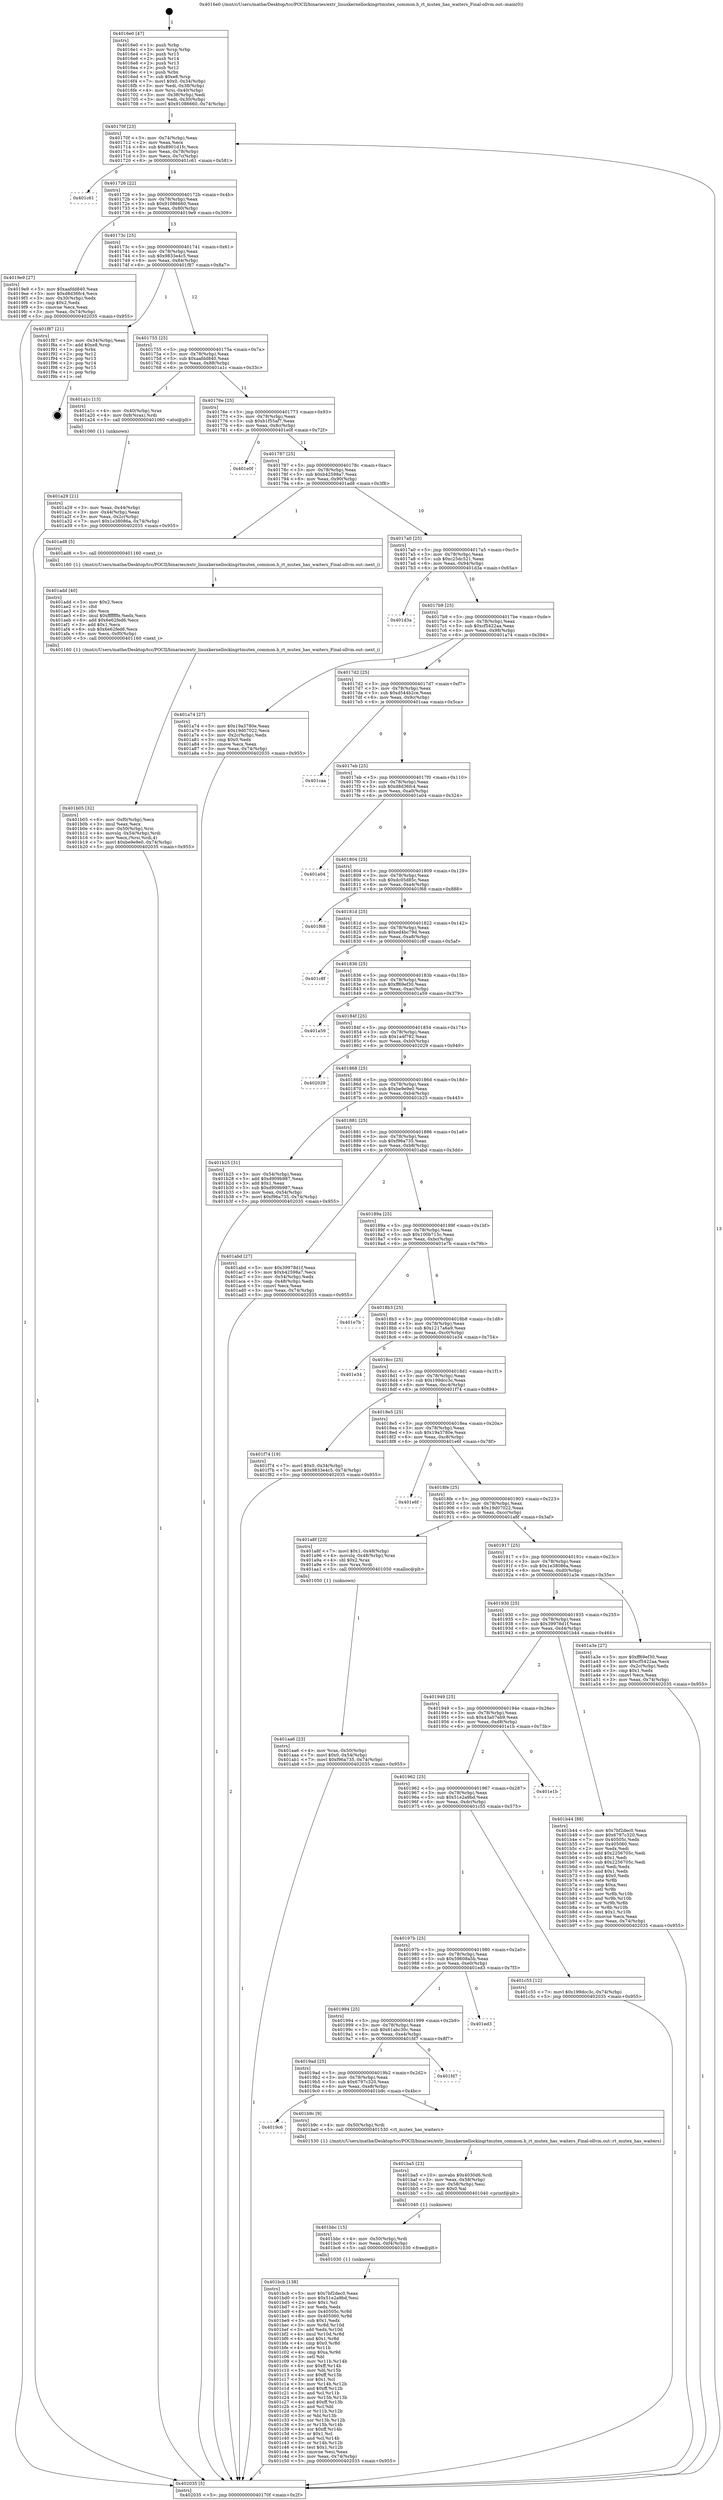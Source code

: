 digraph "0x4016e0" {
  label = "0x4016e0 (/mnt/c/Users/mathe/Desktop/tcc/POCII/binaries/extr_linuxkernellockingrtmutex_common.h_rt_mutex_has_waiters_Final-ollvm.out::main(0))"
  labelloc = "t"
  node[shape=record]

  Entry [label="",width=0.3,height=0.3,shape=circle,fillcolor=black,style=filled]
  "0x40170f" [label="{
     0x40170f [23]\l
     | [instrs]\l
     &nbsp;&nbsp;0x40170f \<+3\>: mov -0x74(%rbp),%eax\l
     &nbsp;&nbsp;0x401712 \<+2\>: mov %eax,%ecx\l
     &nbsp;&nbsp;0x401714 \<+6\>: sub $0x8901d1fc,%ecx\l
     &nbsp;&nbsp;0x40171a \<+3\>: mov %eax,-0x78(%rbp)\l
     &nbsp;&nbsp;0x40171d \<+3\>: mov %ecx,-0x7c(%rbp)\l
     &nbsp;&nbsp;0x401720 \<+6\>: je 0000000000401c61 \<main+0x581\>\l
  }"]
  "0x401c61" [label="{
     0x401c61\l
  }", style=dashed]
  "0x401726" [label="{
     0x401726 [22]\l
     | [instrs]\l
     &nbsp;&nbsp;0x401726 \<+5\>: jmp 000000000040172b \<main+0x4b\>\l
     &nbsp;&nbsp;0x40172b \<+3\>: mov -0x78(%rbp),%eax\l
     &nbsp;&nbsp;0x40172e \<+5\>: sub $0x91086660,%eax\l
     &nbsp;&nbsp;0x401733 \<+3\>: mov %eax,-0x80(%rbp)\l
     &nbsp;&nbsp;0x401736 \<+6\>: je 00000000004019e9 \<main+0x309\>\l
  }"]
  Exit [label="",width=0.3,height=0.3,shape=circle,fillcolor=black,style=filled,peripheries=2]
  "0x4019e9" [label="{
     0x4019e9 [27]\l
     | [instrs]\l
     &nbsp;&nbsp;0x4019e9 \<+5\>: mov $0xaafdd840,%eax\l
     &nbsp;&nbsp;0x4019ee \<+5\>: mov $0xd8d36fc4,%ecx\l
     &nbsp;&nbsp;0x4019f3 \<+3\>: mov -0x30(%rbp),%edx\l
     &nbsp;&nbsp;0x4019f6 \<+3\>: cmp $0x2,%edx\l
     &nbsp;&nbsp;0x4019f9 \<+3\>: cmovne %ecx,%eax\l
     &nbsp;&nbsp;0x4019fc \<+3\>: mov %eax,-0x74(%rbp)\l
     &nbsp;&nbsp;0x4019ff \<+5\>: jmp 0000000000402035 \<main+0x955\>\l
  }"]
  "0x40173c" [label="{
     0x40173c [25]\l
     | [instrs]\l
     &nbsp;&nbsp;0x40173c \<+5\>: jmp 0000000000401741 \<main+0x61\>\l
     &nbsp;&nbsp;0x401741 \<+3\>: mov -0x78(%rbp),%eax\l
     &nbsp;&nbsp;0x401744 \<+5\>: sub $0x9833e4c5,%eax\l
     &nbsp;&nbsp;0x401749 \<+6\>: mov %eax,-0x84(%rbp)\l
     &nbsp;&nbsp;0x40174f \<+6\>: je 0000000000401f87 \<main+0x8a7\>\l
  }"]
  "0x402035" [label="{
     0x402035 [5]\l
     | [instrs]\l
     &nbsp;&nbsp;0x402035 \<+5\>: jmp 000000000040170f \<main+0x2f\>\l
  }"]
  "0x4016e0" [label="{
     0x4016e0 [47]\l
     | [instrs]\l
     &nbsp;&nbsp;0x4016e0 \<+1\>: push %rbp\l
     &nbsp;&nbsp;0x4016e1 \<+3\>: mov %rsp,%rbp\l
     &nbsp;&nbsp;0x4016e4 \<+2\>: push %r15\l
     &nbsp;&nbsp;0x4016e6 \<+2\>: push %r14\l
     &nbsp;&nbsp;0x4016e8 \<+2\>: push %r13\l
     &nbsp;&nbsp;0x4016ea \<+2\>: push %r12\l
     &nbsp;&nbsp;0x4016ec \<+1\>: push %rbx\l
     &nbsp;&nbsp;0x4016ed \<+7\>: sub $0xe8,%rsp\l
     &nbsp;&nbsp;0x4016f4 \<+7\>: movl $0x0,-0x34(%rbp)\l
     &nbsp;&nbsp;0x4016fb \<+3\>: mov %edi,-0x38(%rbp)\l
     &nbsp;&nbsp;0x4016fe \<+4\>: mov %rsi,-0x40(%rbp)\l
     &nbsp;&nbsp;0x401702 \<+3\>: mov -0x38(%rbp),%edi\l
     &nbsp;&nbsp;0x401705 \<+3\>: mov %edi,-0x30(%rbp)\l
     &nbsp;&nbsp;0x401708 \<+7\>: movl $0x91086660,-0x74(%rbp)\l
  }"]
  "0x401bcb" [label="{
     0x401bcb [138]\l
     | [instrs]\l
     &nbsp;&nbsp;0x401bcb \<+5\>: mov $0x7bf2dec0,%eax\l
     &nbsp;&nbsp;0x401bd0 \<+5\>: mov $0x51e2a9bd,%esi\l
     &nbsp;&nbsp;0x401bd5 \<+2\>: mov $0x1,%cl\l
     &nbsp;&nbsp;0x401bd7 \<+2\>: xor %edx,%edx\l
     &nbsp;&nbsp;0x401bd9 \<+8\>: mov 0x40505c,%r8d\l
     &nbsp;&nbsp;0x401be1 \<+8\>: mov 0x405060,%r9d\l
     &nbsp;&nbsp;0x401be9 \<+3\>: sub $0x1,%edx\l
     &nbsp;&nbsp;0x401bec \<+3\>: mov %r8d,%r10d\l
     &nbsp;&nbsp;0x401bef \<+3\>: add %edx,%r10d\l
     &nbsp;&nbsp;0x401bf2 \<+4\>: imul %r10d,%r8d\l
     &nbsp;&nbsp;0x401bf6 \<+4\>: and $0x1,%r8d\l
     &nbsp;&nbsp;0x401bfa \<+4\>: cmp $0x0,%r8d\l
     &nbsp;&nbsp;0x401bfe \<+4\>: sete %r11b\l
     &nbsp;&nbsp;0x401c02 \<+4\>: cmp $0xa,%r9d\l
     &nbsp;&nbsp;0x401c06 \<+3\>: setl %bl\l
     &nbsp;&nbsp;0x401c09 \<+3\>: mov %r11b,%r14b\l
     &nbsp;&nbsp;0x401c0c \<+4\>: xor $0xff,%r14b\l
     &nbsp;&nbsp;0x401c10 \<+3\>: mov %bl,%r15b\l
     &nbsp;&nbsp;0x401c13 \<+4\>: xor $0xff,%r15b\l
     &nbsp;&nbsp;0x401c17 \<+3\>: xor $0x1,%cl\l
     &nbsp;&nbsp;0x401c1a \<+3\>: mov %r14b,%r12b\l
     &nbsp;&nbsp;0x401c1d \<+4\>: and $0xff,%r12b\l
     &nbsp;&nbsp;0x401c21 \<+3\>: and %cl,%r11b\l
     &nbsp;&nbsp;0x401c24 \<+3\>: mov %r15b,%r13b\l
     &nbsp;&nbsp;0x401c27 \<+4\>: and $0xff,%r13b\l
     &nbsp;&nbsp;0x401c2b \<+2\>: and %cl,%bl\l
     &nbsp;&nbsp;0x401c2d \<+3\>: or %r11b,%r12b\l
     &nbsp;&nbsp;0x401c30 \<+3\>: or %bl,%r13b\l
     &nbsp;&nbsp;0x401c33 \<+3\>: xor %r13b,%r12b\l
     &nbsp;&nbsp;0x401c36 \<+3\>: or %r15b,%r14b\l
     &nbsp;&nbsp;0x401c39 \<+4\>: xor $0xff,%r14b\l
     &nbsp;&nbsp;0x401c3d \<+3\>: or $0x1,%cl\l
     &nbsp;&nbsp;0x401c40 \<+3\>: and %cl,%r14b\l
     &nbsp;&nbsp;0x401c43 \<+3\>: or %r14b,%r12b\l
     &nbsp;&nbsp;0x401c46 \<+4\>: test $0x1,%r12b\l
     &nbsp;&nbsp;0x401c4a \<+3\>: cmovne %esi,%eax\l
     &nbsp;&nbsp;0x401c4d \<+3\>: mov %eax,-0x74(%rbp)\l
     &nbsp;&nbsp;0x401c50 \<+5\>: jmp 0000000000402035 \<main+0x955\>\l
  }"]
  "0x401f87" [label="{
     0x401f87 [21]\l
     | [instrs]\l
     &nbsp;&nbsp;0x401f87 \<+3\>: mov -0x34(%rbp),%eax\l
     &nbsp;&nbsp;0x401f8a \<+7\>: add $0xe8,%rsp\l
     &nbsp;&nbsp;0x401f91 \<+1\>: pop %rbx\l
     &nbsp;&nbsp;0x401f92 \<+2\>: pop %r12\l
     &nbsp;&nbsp;0x401f94 \<+2\>: pop %r13\l
     &nbsp;&nbsp;0x401f96 \<+2\>: pop %r14\l
     &nbsp;&nbsp;0x401f98 \<+2\>: pop %r15\l
     &nbsp;&nbsp;0x401f9a \<+1\>: pop %rbp\l
     &nbsp;&nbsp;0x401f9b \<+1\>: ret\l
  }"]
  "0x401755" [label="{
     0x401755 [25]\l
     | [instrs]\l
     &nbsp;&nbsp;0x401755 \<+5\>: jmp 000000000040175a \<main+0x7a\>\l
     &nbsp;&nbsp;0x40175a \<+3\>: mov -0x78(%rbp),%eax\l
     &nbsp;&nbsp;0x40175d \<+5\>: sub $0xaafdd840,%eax\l
     &nbsp;&nbsp;0x401762 \<+6\>: mov %eax,-0x88(%rbp)\l
     &nbsp;&nbsp;0x401768 \<+6\>: je 0000000000401a1c \<main+0x33c\>\l
  }"]
  "0x401bbc" [label="{
     0x401bbc [15]\l
     | [instrs]\l
     &nbsp;&nbsp;0x401bbc \<+4\>: mov -0x50(%rbp),%rdi\l
     &nbsp;&nbsp;0x401bc0 \<+6\>: mov %eax,-0xf4(%rbp)\l
     &nbsp;&nbsp;0x401bc6 \<+5\>: call 0000000000401030 \<free@plt\>\l
     | [calls]\l
     &nbsp;&nbsp;0x401030 \{1\} (unknown)\l
  }"]
  "0x401a1c" [label="{
     0x401a1c [13]\l
     | [instrs]\l
     &nbsp;&nbsp;0x401a1c \<+4\>: mov -0x40(%rbp),%rax\l
     &nbsp;&nbsp;0x401a20 \<+4\>: mov 0x8(%rax),%rdi\l
     &nbsp;&nbsp;0x401a24 \<+5\>: call 0000000000401060 \<atoi@plt\>\l
     | [calls]\l
     &nbsp;&nbsp;0x401060 \{1\} (unknown)\l
  }"]
  "0x40176e" [label="{
     0x40176e [25]\l
     | [instrs]\l
     &nbsp;&nbsp;0x40176e \<+5\>: jmp 0000000000401773 \<main+0x93\>\l
     &nbsp;&nbsp;0x401773 \<+3\>: mov -0x78(%rbp),%eax\l
     &nbsp;&nbsp;0x401776 \<+5\>: sub $0xb1f55af7,%eax\l
     &nbsp;&nbsp;0x40177b \<+6\>: mov %eax,-0x8c(%rbp)\l
     &nbsp;&nbsp;0x401781 \<+6\>: je 0000000000401e0f \<main+0x72f\>\l
  }"]
  "0x401a29" [label="{
     0x401a29 [21]\l
     | [instrs]\l
     &nbsp;&nbsp;0x401a29 \<+3\>: mov %eax,-0x44(%rbp)\l
     &nbsp;&nbsp;0x401a2c \<+3\>: mov -0x44(%rbp),%eax\l
     &nbsp;&nbsp;0x401a2f \<+3\>: mov %eax,-0x2c(%rbp)\l
     &nbsp;&nbsp;0x401a32 \<+7\>: movl $0x1e38086a,-0x74(%rbp)\l
     &nbsp;&nbsp;0x401a39 \<+5\>: jmp 0000000000402035 \<main+0x955\>\l
  }"]
  "0x401ba5" [label="{
     0x401ba5 [23]\l
     | [instrs]\l
     &nbsp;&nbsp;0x401ba5 \<+10\>: movabs $0x4030d6,%rdi\l
     &nbsp;&nbsp;0x401baf \<+3\>: mov %eax,-0x58(%rbp)\l
     &nbsp;&nbsp;0x401bb2 \<+3\>: mov -0x58(%rbp),%esi\l
     &nbsp;&nbsp;0x401bb5 \<+2\>: mov $0x0,%al\l
     &nbsp;&nbsp;0x401bb7 \<+5\>: call 0000000000401040 \<printf@plt\>\l
     | [calls]\l
     &nbsp;&nbsp;0x401040 \{1\} (unknown)\l
  }"]
  "0x401e0f" [label="{
     0x401e0f\l
  }", style=dashed]
  "0x401787" [label="{
     0x401787 [25]\l
     | [instrs]\l
     &nbsp;&nbsp;0x401787 \<+5\>: jmp 000000000040178c \<main+0xac\>\l
     &nbsp;&nbsp;0x40178c \<+3\>: mov -0x78(%rbp),%eax\l
     &nbsp;&nbsp;0x40178f \<+5\>: sub $0xb42598a7,%eax\l
     &nbsp;&nbsp;0x401794 \<+6\>: mov %eax,-0x90(%rbp)\l
     &nbsp;&nbsp;0x40179a \<+6\>: je 0000000000401ad8 \<main+0x3f8\>\l
  }"]
  "0x4019c6" [label="{
     0x4019c6\l
  }", style=dashed]
  "0x401ad8" [label="{
     0x401ad8 [5]\l
     | [instrs]\l
     &nbsp;&nbsp;0x401ad8 \<+5\>: call 0000000000401160 \<next_i\>\l
     | [calls]\l
     &nbsp;&nbsp;0x401160 \{1\} (/mnt/c/Users/mathe/Desktop/tcc/POCII/binaries/extr_linuxkernellockingrtmutex_common.h_rt_mutex_has_waiters_Final-ollvm.out::next_i)\l
  }"]
  "0x4017a0" [label="{
     0x4017a0 [25]\l
     | [instrs]\l
     &nbsp;&nbsp;0x4017a0 \<+5\>: jmp 00000000004017a5 \<main+0xc5\>\l
     &nbsp;&nbsp;0x4017a5 \<+3\>: mov -0x78(%rbp),%eax\l
     &nbsp;&nbsp;0x4017a8 \<+5\>: sub $0xc25dc521,%eax\l
     &nbsp;&nbsp;0x4017ad \<+6\>: mov %eax,-0x94(%rbp)\l
     &nbsp;&nbsp;0x4017b3 \<+6\>: je 0000000000401d3a \<main+0x65a\>\l
  }"]
  "0x401b9c" [label="{
     0x401b9c [9]\l
     | [instrs]\l
     &nbsp;&nbsp;0x401b9c \<+4\>: mov -0x50(%rbp),%rdi\l
     &nbsp;&nbsp;0x401ba0 \<+5\>: call 0000000000401530 \<rt_mutex_has_waiters\>\l
     | [calls]\l
     &nbsp;&nbsp;0x401530 \{1\} (/mnt/c/Users/mathe/Desktop/tcc/POCII/binaries/extr_linuxkernellockingrtmutex_common.h_rt_mutex_has_waiters_Final-ollvm.out::rt_mutex_has_waiters)\l
  }"]
  "0x401d3a" [label="{
     0x401d3a\l
  }", style=dashed]
  "0x4017b9" [label="{
     0x4017b9 [25]\l
     | [instrs]\l
     &nbsp;&nbsp;0x4017b9 \<+5\>: jmp 00000000004017be \<main+0xde\>\l
     &nbsp;&nbsp;0x4017be \<+3\>: mov -0x78(%rbp),%eax\l
     &nbsp;&nbsp;0x4017c1 \<+5\>: sub $0xcf5422aa,%eax\l
     &nbsp;&nbsp;0x4017c6 \<+6\>: mov %eax,-0x98(%rbp)\l
     &nbsp;&nbsp;0x4017cc \<+6\>: je 0000000000401a74 \<main+0x394\>\l
  }"]
  "0x4019ad" [label="{
     0x4019ad [25]\l
     | [instrs]\l
     &nbsp;&nbsp;0x4019ad \<+5\>: jmp 00000000004019b2 \<main+0x2d2\>\l
     &nbsp;&nbsp;0x4019b2 \<+3\>: mov -0x78(%rbp),%eax\l
     &nbsp;&nbsp;0x4019b5 \<+5\>: sub $0x6797c320,%eax\l
     &nbsp;&nbsp;0x4019ba \<+6\>: mov %eax,-0xe8(%rbp)\l
     &nbsp;&nbsp;0x4019c0 \<+6\>: je 0000000000401b9c \<main+0x4bc\>\l
  }"]
  "0x401a74" [label="{
     0x401a74 [27]\l
     | [instrs]\l
     &nbsp;&nbsp;0x401a74 \<+5\>: mov $0x19a3780e,%eax\l
     &nbsp;&nbsp;0x401a79 \<+5\>: mov $0x19d07022,%ecx\l
     &nbsp;&nbsp;0x401a7e \<+3\>: mov -0x2c(%rbp),%edx\l
     &nbsp;&nbsp;0x401a81 \<+3\>: cmp $0x0,%edx\l
     &nbsp;&nbsp;0x401a84 \<+3\>: cmove %ecx,%eax\l
     &nbsp;&nbsp;0x401a87 \<+3\>: mov %eax,-0x74(%rbp)\l
     &nbsp;&nbsp;0x401a8a \<+5\>: jmp 0000000000402035 \<main+0x955\>\l
  }"]
  "0x4017d2" [label="{
     0x4017d2 [25]\l
     | [instrs]\l
     &nbsp;&nbsp;0x4017d2 \<+5\>: jmp 00000000004017d7 \<main+0xf7\>\l
     &nbsp;&nbsp;0x4017d7 \<+3\>: mov -0x78(%rbp),%eax\l
     &nbsp;&nbsp;0x4017da \<+5\>: sub $0xd544b2ce,%eax\l
     &nbsp;&nbsp;0x4017df \<+6\>: mov %eax,-0x9c(%rbp)\l
     &nbsp;&nbsp;0x4017e5 \<+6\>: je 0000000000401caa \<main+0x5ca\>\l
  }"]
  "0x401fd7" [label="{
     0x401fd7\l
  }", style=dashed]
  "0x401caa" [label="{
     0x401caa\l
  }", style=dashed]
  "0x4017eb" [label="{
     0x4017eb [25]\l
     | [instrs]\l
     &nbsp;&nbsp;0x4017eb \<+5\>: jmp 00000000004017f0 \<main+0x110\>\l
     &nbsp;&nbsp;0x4017f0 \<+3\>: mov -0x78(%rbp),%eax\l
     &nbsp;&nbsp;0x4017f3 \<+5\>: sub $0xd8d36fc4,%eax\l
     &nbsp;&nbsp;0x4017f8 \<+6\>: mov %eax,-0xa0(%rbp)\l
     &nbsp;&nbsp;0x4017fe \<+6\>: je 0000000000401a04 \<main+0x324\>\l
  }"]
  "0x401994" [label="{
     0x401994 [25]\l
     | [instrs]\l
     &nbsp;&nbsp;0x401994 \<+5\>: jmp 0000000000401999 \<main+0x2b9\>\l
     &nbsp;&nbsp;0x401999 \<+3\>: mov -0x78(%rbp),%eax\l
     &nbsp;&nbsp;0x40199c \<+5\>: sub $0x61abc30c,%eax\l
     &nbsp;&nbsp;0x4019a1 \<+6\>: mov %eax,-0xe4(%rbp)\l
     &nbsp;&nbsp;0x4019a7 \<+6\>: je 0000000000401fd7 \<main+0x8f7\>\l
  }"]
  "0x401a04" [label="{
     0x401a04\l
  }", style=dashed]
  "0x401804" [label="{
     0x401804 [25]\l
     | [instrs]\l
     &nbsp;&nbsp;0x401804 \<+5\>: jmp 0000000000401809 \<main+0x129\>\l
     &nbsp;&nbsp;0x401809 \<+3\>: mov -0x78(%rbp),%eax\l
     &nbsp;&nbsp;0x40180c \<+5\>: sub $0xdc05d85c,%eax\l
     &nbsp;&nbsp;0x401811 \<+6\>: mov %eax,-0xa4(%rbp)\l
     &nbsp;&nbsp;0x401817 \<+6\>: je 0000000000401f68 \<main+0x888\>\l
  }"]
  "0x401ed3" [label="{
     0x401ed3\l
  }", style=dashed]
  "0x401f68" [label="{
     0x401f68\l
  }", style=dashed]
  "0x40181d" [label="{
     0x40181d [25]\l
     | [instrs]\l
     &nbsp;&nbsp;0x40181d \<+5\>: jmp 0000000000401822 \<main+0x142\>\l
     &nbsp;&nbsp;0x401822 \<+3\>: mov -0x78(%rbp),%eax\l
     &nbsp;&nbsp;0x401825 \<+5\>: sub $0xed4bc79d,%eax\l
     &nbsp;&nbsp;0x40182a \<+6\>: mov %eax,-0xa8(%rbp)\l
     &nbsp;&nbsp;0x401830 \<+6\>: je 0000000000401c8f \<main+0x5af\>\l
  }"]
  "0x40197b" [label="{
     0x40197b [25]\l
     | [instrs]\l
     &nbsp;&nbsp;0x40197b \<+5\>: jmp 0000000000401980 \<main+0x2a0\>\l
     &nbsp;&nbsp;0x401980 \<+3\>: mov -0x78(%rbp),%eax\l
     &nbsp;&nbsp;0x401983 \<+5\>: sub $0x59608a5b,%eax\l
     &nbsp;&nbsp;0x401988 \<+6\>: mov %eax,-0xe0(%rbp)\l
     &nbsp;&nbsp;0x40198e \<+6\>: je 0000000000401ed3 \<main+0x7f3\>\l
  }"]
  "0x401c8f" [label="{
     0x401c8f\l
  }", style=dashed]
  "0x401836" [label="{
     0x401836 [25]\l
     | [instrs]\l
     &nbsp;&nbsp;0x401836 \<+5\>: jmp 000000000040183b \<main+0x15b\>\l
     &nbsp;&nbsp;0x40183b \<+3\>: mov -0x78(%rbp),%eax\l
     &nbsp;&nbsp;0x40183e \<+5\>: sub $0xff69ef30,%eax\l
     &nbsp;&nbsp;0x401843 \<+6\>: mov %eax,-0xac(%rbp)\l
     &nbsp;&nbsp;0x401849 \<+6\>: je 0000000000401a59 \<main+0x379\>\l
  }"]
  "0x401c55" [label="{
     0x401c55 [12]\l
     | [instrs]\l
     &nbsp;&nbsp;0x401c55 \<+7\>: movl $0x199dcc3c,-0x74(%rbp)\l
     &nbsp;&nbsp;0x401c5c \<+5\>: jmp 0000000000402035 \<main+0x955\>\l
  }"]
  "0x401a59" [label="{
     0x401a59\l
  }", style=dashed]
  "0x40184f" [label="{
     0x40184f [25]\l
     | [instrs]\l
     &nbsp;&nbsp;0x40184f \<+5\>: jmp 0000000000401854 \<main+0x174\>\l
     &nbsp;&nbsp;0x401854 \<+3\>: mov -0x78(%rbp),%eax\l
     &nbsp;&nbsp;0x401857 \<+5\>: sub $0x1a4f782,%eax\l
     &nbsp;&nbsp;0x40185c \<+6\>: mov %eax,-0xb0(%rbp)\l
     &nbsp;&nbsp;0x401862 \<+6\>: je 0000000000402029 \<main+0x949\>\l
  }"]
  "0x401962" [label="{
     0x401962 [25]\l
     | [instrs]\l
     &nbsp;&nbsp;0x401962 \<+5\>: jmp 0000000000401967 \<main+0x287\>\l
     &nbsp;&nbsp;0x401967 \<+3\>: mov -0x78(%rbp),%eax\l
     &nbsp;&nbsp;0x40196a \<+5\>: sub $0x51e2a9bd,%eax\l
     &nbsp;&nbsp;0x40196f \<+6\>: mov %eax,-0xdc(%rbp)\l
     &nbsp;&nbsp;0x401975 \<+6\>: je 0000000000401c55 \<main+0x575\>\l
  }"]
  "0x402029" [label="{
     0x402029\l
  }", style=dashed]
  "0x401868" [label="{
     0x401868 [25]\l
     | [instrs]\l
     &nbsp;&nbsp;0x401868 \<+5\>: jmp 000000000040186d \<main+0x18d\>\l
     &nbsp;&nbsp;0x40186d \<+3\>: mov -0x78(%rbp),%eax\l
     &nbsp;&nbsp;0x401870 \<+5\>: sub $0xbe9e9e0,%eax\l
     &nbsp;&nbsp;0x401875 \<+6\>: mov %eax,-0xb4(%rbp)\l
     &nbsp;&nbsp;0x40187b \<+6\>: je 0000000000401b25 \<main+0x445\>\l
  }"]
  "0x401e1b" [label="{
     0x401e1b\l
  }", style=dashed]
  "0x401b25" [label="{
     0x401b25 [31]\l
     | [instrs]\l
     &nbsp;&nbsp;0x401b25 \<+3\>: mov -0x54(%rbp),%eax\l
     &nbsp;&nbsp;0x401b28 \<+5\>: add $0xd909b987,%eax\l
     &nbsp;&nbsp;0x401b2d \<+3\>: add $0x1,%eax\l
     &nbsp;&nbsp;0x401b30 \<+5\>: sub $0xd909b987,%eax\l
     &nbsp;&nbsp;0x401b35 \<+3\>: mov %eax,-0x54(%rbp)\l
     &nbsp;&nbsp;0x401b38 \<+7\>: movl $0xf96a735,-0x74(%rbp)\l
     &nbsp;&nbsp;0x401b3f \<+5\>: jmp 0000000000402035 \<main+0x955\>\l
  }"]
  "0x401881" [label="{
     0x401881 [25]\l
     | [instrs]\l
     &nbsp;&nbsp;0x401881 \<+5\>: jmp 0000000000401886 \<main+0x1a6\>\l
     &nbsp;&nbsp;0x401886 \<+3\>: mov -0x78(%rbp),%eax\l
     &nbsp;&nbsp;0x401889 \<+5\>: sub $0xf96a735,%eax\l
     &nbsp;&nbsp;0x40188e \<+6\>: mov %eax,-0xb8(%rbp)\l
     &nbsp;&nbsp;0x401894 \<+6\>: je 0000000000401abd \<main+0x3dd\>\l
  }"]
  "0x401949" [label="{
     0x401949 [25]\l
     | [instrs]\l
     &nbsp;&nbsp;0x401949 \<+5\>: jmp 000000000040194e \<main+0x26e\>\l
     &nbsp;&nbsp;0x40194e \<+3\>: mov -0x78(%rbp),%eax\l
     &nbsp;&nbsp;0x401951 \<+5\>: sub $0x43a07eb9,%eax\l
     &nbsp;&nbsp;0x401956 \<+6\>: mov %eax,-0xd8(%rbp)\l
     &nbsp;&nbsp;0x40195c \<+6\>: je 0000000000401e1b \<main+0x73b\>\l
  }"]
  "0x401abd" [label="{
     0x401abd [27]\l
     | [instrs]\l
     &nbsp;&nbsp;0x401abd \<+5\>: mov $0x39978d1f,%eax\l
     &nbsp;&nbsp;0x401ac2 \<+5\>: mov $0xb42598a7,%ecx\l
     &nbsp;&nbsp;0x401ac7 \<+3\>: mov -0x54(%rbp),%edx\l
     &nbsp;&nbsp;0x401aca \<+3\>: cmp -0x48(%rbp),%edx\l
     &nbsp;&nbsp;0x401acd \<+3\>: cmovl %ecx,%eax\l
     &nbsp;&nbsp;0x401ad0 \<+3\>: mov %eax,-0x74(%rbp)\l
     &nbsp;&nbsp;0x401ad3 \<+5\>: jmp 0000000000402035 \<main+0x955\>\l
  }"]
  "0x40189a" [label="{
     0x40189a [25]\l
     | [instrs]\l
     &nbsp;&nbsp;0x40189a \<+5\>: jmp 000000000040189f \<main+0x1bf\>\l
     &nbsp;&nbsp;0x40189f \<+3\>: mov -0x78(%rbp),%eax\l
     &nbsp;&nbsp;0x4018a2 \<+5\>: sub $0x100b715c,%eax\l
     &nbsp;&nbsp;0x4018a7 \<+6\>: mov %eax,-0xbc(%rbp)\l
     &nbsp;&nbsp;0x4018ad \<+6\>: je 0000000000401e7b \<main+0x79b\>\l
  }"]
  "0x401b44" [label="{
     0x401b44 [88]\l
     | [instrs]\l
     &nbsp;&nbsp;0x401b44 \<+5\>: mov $0x7bf2dec0,%eax\l
     &nbsp;&nbsp;0x401b49 \<+5\>: mov $0x6797c320,%ecx\l
     &nbsp;&nbsp;0x401b4e \<+7\>: mov 0x40505c,%edx\l
     &nbsp;&nbsp;0x401b55 \<+7\>: mov 0x405060,%esi\l
     &nbsp;&nbsp;0x401b5c \<+2\>: mov %edx,%edi\l
     &nbsp;&nbsp;0x401b5e \<+6\>: add $0x2256705c,%edi\l
     &nbsp;&nbsp;0x401b64 \<+3\>: sub $0x1,%edi\l
     &nbsp;&nbsp;0x401b67 \<+6\>: sub $0x2256705c,%edi\l
     &nbsp;&nbsp;0x401b6d \<+3\>: imul %edi,%edx\l
     &nbsp;&nbsp;0x401b70 \<+3\>: and $0x1,%edx\l
     &nbsp;&nbsp;0x401b73 \<+3\>: cmp $0x0,%edx\l
     &nbsp;&nbsp;0x401b76 \<+4\>: sete %r8b\l
     &nbsp;&nbsp;0x401b7a \<+3\>: cmp $0xa,%esi\l
     &nbsp;&nbsp;0x401b7d \<+4\>: setl %r9b\l
     &nbsp;&nbsp;0x401b81 \<+3\>: mov %r8b,%r10b\l
     &nbsp;&nbsp;0x401b84 \<+3\>: and %r9b,%r10b\l
     &nbsp;&nbsp;0x401b87 \<+3\>: xor %r9b,%r8b\l
     &nbsp;&nbsp;0x401b8a \<+3\>: or %r8b,%r10b\l
     &nbsp;&nbsp;0x401b8d \<+4\>: test $0x1,%r10b\l
     &nbsp;&nbsp;0x401b91 \<+3\>: cmovne %ecx,%eax\l
     &nbsp;&nbsp;0x401b94 \<+3\>: mov %eax,-0x74(%rbp)\l
     &nbsp;&nbsp;0x401b97 \<+5\>: jmp 0000000000402035 \<main+0x955\>\l
  }"]
  "0x401e7b" [label="{
     0x401e7b\l
  }", style=dashed]
  "0x4018b3" [label="{
     0x4018b3 [25]\l
     | [instrs]\l
     &nbsp;&nbsp;0x4018b3 \<+5\>: jmp 00000000004018b8 \<main+0x1d8\>\l
     &nbsp;&nbsp;0x4018b8 \<+3\>: mov -0x78(%rbp),%eax\l
     &nbsp;&nbsp;0x4018bb \<+5\>: sub $0x1217a6a9,%eax\l
     &nbsp;&nbsp;0x4018c0 \<+6\>: mov %eax,-0xc0(%rbp)\l
     &nbsp;&nbsp;0x4018c6 \<+6\>: je 0000000000401e34 \<main+0x754\>\l
  }"]
  "0x401b05" [label="{
     0x401b05 [32]\l
     | [instrs]\l
     &nbsp;&nbsp;0x401b05 \<+6\>: mov -0xf0(%rbp),%ecx\l
     &nbsp;&nbsp;0x401b0b \<+3\>: imul %eax,%ecx\l
     &nbsp;&nbsp;0x401b0e \<+4\>: mov -0x50(%rbp),%rsi\l
     &nbsp;&nbsp;0x401b12 \<+4\>: movslq -0x54(%rbp),%rdi\l
     &nbsp;&nbsp;0x401b16 \<+3\>: mov %ecx,(%rsi,%rdi,4)\l
     &nbsp;&nbsp;0x401b19 \<+7\>: movl $0xbe9e9e0,-0x74(%rbp)\l
     &nbsp;&nbsp;0x401b20 \<+5\>: jmp 0000000000402035 \<main+0x955\>\l
  }"]
  "0x401e34" [label="{
     0x401e34\l
  }", style=dashed]
  "0x4018cc" [label="{
     0x4018cc [25]\l
     | [instrs]\l
     &nbsp;&nbsp;0x4018cc \<+5\>: jmp 00000000004018d1 \<main+0x1f1\>\l
     &nbsp;&nbsp;0x4018d1 \<+3\>: mov -0x78(%rbp),%eax\l
     &nbsp;&nbsp;0x4018d4 \<+5\>: sub $0x199dcc3c,%eax\l
     &nbsp;&nbsp;0x4018d9 \<+6\>: mov %eax,-0xc4(%rbp)\l
     &nbsp;&nbsp;0x4018df \<+6\>: je 0000000000401f74 \<main+0x894\>\l
  }"]
  "0x401add" [label="{
     0x401add [40]\l
     | [instrs]\l
     &nbsp;&nbsp;0x401add \<+5\>: mov $0x2,%ecx\l
     &nbsp;&nbsp;0x401ae2 \<+1\>: cltd\l
     &nbsp;&nbsp;0x401ae3 \<+2\>: idiv %ecx\l
     &nbsp;&nbsp;0x401ae5 \<+6\>: imul $0xfffffffe,%edx,%ecx\l
     &nbsp;&nbsp;0x401aeb \<+6\>: add $0x6e62fed6,%ecx\l
     &nbsp;&nbsp;0x401af1 \<+3\>: add $0x1,%ecx\l
     &nbsp;&nbsp;0x401af4 \<+6\>: sub $0x6e62fed6,%ecx\l
     &nbsp;&nbsp;0x401afa \<+6\>: mov %ecx,-0xf0(%rbp)\l
     &nbsp;&nbsp;0x401b00 \<+5\>: call 0000000000401160 \<next_i\>\l
     | [calls]\l
     &nbsp;&nbsp;0x401160 \{1\} (/mnt/c/Users/mathe/Desktop/tcc/POCII/binaries/extr_linuxkernellockingrtmutex_common.h_rt_mutex_has_waiters_Final-ollvm.out::next_i)\l
  }"]
  "0x401f74" [label="{
     0x401f74 [19]\l
     | [instrs]\l
     &nbsp;&nbsp;0x401f74 \<+7\>: movl $0x0,-0x34(%rbp)\l
     &nbsp;&nbsp;0x401f7b \<+7\>: movl $0x9833e4c5,-0x74(%rbp)\l
     &nbsp;&nbsp;0x401f82 \<+5\>: jmp 0000000000402035 \<main+0x955\>\l
  }"]
  "0x4018e5" [label="{
     0x4018e5 [25]\l
     | [instrs]\l
     &nbsp;&nbsp;0x4018e5 \<+5\>: jmp 00000000004018ea \<main+0x20a\>\l
     &nbsp;&nbsp;0x4018ea \<+3\>: mov -0x78(%rbp),%eax\l
     &nbsp;&nbsp;0x4018ed \<+5\>: sub $0x19a3780e,%eax\l
     &nbsp;&nbsp;0x4018f2 \<+6\>: mov %eax,-0xc8(%rbp)\l
     &nbsp;&nbsp;0x4018f8 \<+6\>: je 0000000000401e6f \<main+0x78f\>\l
  }"]
  "0x401aa6" [label="{
     0x401aa6 [23]\l
     | [instrs]\l
     &nbsp;&nbsp;0x401aa6 \<+4\>: mov %rax,-0x50(%rbp)\l
     &nbsp;&nbsp;0x401aaa \<+7\>: movl $0x0,-0x54(%rbp)\l
     &nbsp;&nbsp;0x401ab1 \<+7\>: movl $0xf96a735,-0x74(%rbp)\l
     &nbsp;&nbsp;0x401ab8 \<+5\>: jmp 0000000000402035 \<main+0x955\>\l
  }"]
  "0x401e6f" [label="{
     0x401e6f\l
  }", style=dashed]
  "0x4018fe" [label="{
     0x4018fe [25]\l
     | [instrs]\l
     &nbsp;&nbsp;0x4018fe \<+5\>: jmp 0000000000401903 \<main+0x223\>\l
     &nbsp;&nbsp;0x401903 \<+3\>: mov -0x78(%rbp),%eax\l
     &nbsp;&nbsp;0x401906 \<+5\>: sub $0x19d07022,%eax\l
     &nbsp;&nbsp;0x40190b \<+6\>: mov %eax,-0xcc(%rbp)\l
     &nbsp;&nbsp;0x401911 \<+6\>: je 0000000000401a8f \<main+0x3af\>\l
  }"]
  "0x401930" [label="{
     0x401930 [25]\l
     | [instrs]\l
     &nbsp;&nbsp;0x401930 \<+5\>: jmp 0000000000401935 \<main+0x255\>\l
     &nbsp;&nbsp;0x401935 \<+3\>: mov -0x78(%rbp),%eax\l
     &nbsp;&nbsp;0x401938 \<+5\>: sub $0x39978d1f,%eax\l
     &nbsp;&nbsp;0x40193d \<+6\>: mov %eax,-0xd4(%rbp)\l
     &nbsp;&nbsp;0x401943 \<+6\>: je 0000000000401b44 \<main+0x464\>\l
  }"]
  "0x401a8f" [label="{
     0x401a8f [23]\l
     | [instrs]\l
     &nbsp;&nbsp;0x401a8f \<+7\>: movl $0x1,-0x48(%rbp)\l
     &nbsp;&nbsp;0x401a96 \<+4\>: movslq -0x48(%rbp),%rax\l
     &nbsp;&nbsp;0x401a9a \<+4\>: shl $0x2,%rax\l
     &nbsp;&nbsp;0x401a9e \<+3\>: mov %rax,%rdi\l
     &nbsp;&nbsp;0x401aa1 \<+5\>: call 0000000000401050 \<malloc@plt\>\l
     | [calls]\l
     &nbsp;&nbsp;0x401050 \{1\} (unknown)\l
  }"]
  "0x401917" [label="{
     0x401917 [25]\l
     | [instrs]\l
     &nbsp;&nbsp;0x401917 \<+5\>: jmp 000000000040191c \<main+0x23c\>\l
     &nbsp;&nbsp;0x40191c \<+3\>: mov -0x78(%rbp),%eax\l
     &nbsp;&nbsp;0x40191f \<+5\>: sub $0x1e38086a,%eax\l
     &nbsp;&nbsp;0x401924 \<+6\>: mov %eax,-0xd0(%rbp)\l
     &nbsp;&nbsp;0x40192a \<+6\>: je 0000000000401a3e \<main+0x35e\>\l
  }"]
  "0x401a3e" [label="{
     0x401a3e [27]\l
     | [instrs]\l
     &nbsp;&nbsp;0x401a3e \<+5\>: mov $0xff69ef30,%eax\l
     &nbsp;&nbsp;0x401a43 \<+5\>: mov $0xcf5422aa,%ecx\l
     &nbsp;&nbsp;0x401a48 \<+3\>: mov -0x2c(%rbp),%edx\l
     &nbsp;&nbsp;0x401a4b \<+3\>: cmp $0x1,%edx\l
     &nbsp;&nbsp;0x401a4e \<+3\>: cmovl %ecx,%eax\l
     &nbsp;&nbsp;0x401a51 \<+3\>: mov %eax,-0x74(%rbp)\l
     &nbsp;&nbsp;0x401a54 \<+5\>: jmp 0000000000402035 \<main+0x955\>\l
  }"]
  Entry -> "0x4016e0" [label=" 1"]
  "0x40170f" -> "0x401c61" [label=" 0"]
  "0x40170f" -> "0x401726" [label=" 14"]
  "0x401f87" -> Exit [label=" 1"]
  "0x401726" -> "0x4019e9" [label=" 1"]
  "0x401726" -> "0x40173c" [label=" 13"]
  "0x4019e9" -> "0x402035" [label=" 1"]
  "0x4016e0" -> "0x40170f" [label=" 1"]
  "0x402035" -> "0x40170f" [label=" 13"]
  "0x401f74" -> "0x402035" [label=" 1"]
  "0x40173c" -> "0x401f87" [label=" 1"]
  "0x40173c" -> "0x401755" [label=" 12"]
  "0x401c55" -> "0x402035" [label=" 1"]
  "0x401755" -> "0x401a1c" [label=" 1"]
  "0x401755" -> "0x40176e" [label=" 11"]
  "0x401a1c" -> "0x401a29" [label=" 1"]
  "0x401a29" -> "0x402035" [label=" 1"]
  "0x401bcb" -> "0x402035" [label=" 1"]
  "0x40176e" -> "0x401e0f" [label=" 0"]
  "0x40176e" -> "0x401787" [label=" 11"]
  "0x401bbc" -> "0x401bcb" [label=" 1"]
  "0x401787" -> "0x401ad8" [label=" 1"]
  "0x401787" -> "0x4017a0" [label=" 10"]
  "0x401ba5" -> "0x401bbc" [label=" 1"]
  "0x4017a0" -> "0x401d3a" [label=" 0"]
  "0x4017a0" -> "0x4017b9" [label=" 10"]
  "0x401b9c" -> "0x401ba5" [label=" 1"]
  "0x4017b9" -> "0x401a74" [label=" 1"]
  "0x4017b9" -> "0x4017d2" [label=" 9"]
  "0x4019ad" -> "0x401b9c" [label=" 1"]
  "0x4017d2" -> "0x401caa" [label=" 0"]
  "0x4017d2" -> "0x4017eb" [label=" 9"]
  "0x4019ad" -> "0x4019c6" [label=" 0"]
  "0x4017eb" -> "0x401a04" [label=" 0"]
  "0x4017eb" -> "0x401804" [label=" 9"]
  "0x401994" -> "0x401fd7" [label=" 0"]
  "0x401804" -> "0x401f68" [label=" 0"]
  "0x401804" -> "0x40181d" [label=" 9"]
  "0x401994" -> "0x4019ad" [label=" 1"]
  "0x40181d" -> "0x401c8f" [label=" 0"]
  "0x40181d" -> "0x401836" [label=" 9"]
  "0x40197b" -> "0x401ed3" [label=" 0"]
  "0x401836" -> "0x401a59" [label=" 0"]
  "0x401836" -> "0x40184f" [label=" 9"]
  "0x40197b" -> "0x401994" [label=" 1"]
  "0x40184f" -> "0x402029" [label=" 0"]
  "0x40184f" -> "0x401868" [label=" 9"]
  "0x401962" -> "0x401c55" [label=" 1"]
  "0x401868" -> "0x401b25" [label=" 1"]
  "0x401868" -> "0x401881" [label=" 8"]
  "0x401962" -> "0x40197b" [label=" 1"]
  "0x401881" -> "0x401abd" [label=" 2"]
  "0x401881" -> "0x40189a" [label=" 6"]
  "0x401949" -> "0x401e1b" [label=" 0"]
  "0x40189a" -> "0x401e7b" [label=" 0"]
  "0x40189a" -> "0x4018b3" [label=" 6"]
  "0x401949" -> "0x401962" [label=" 2"]
  "0x4018b3" -> "0x401e34" [label=" 0"]
  "0x4018b3" -> "0x4018cc" [label=" 6"]
  "0x401930" -> "0x401949" [label=" 2"]
  "0x4018cc" -> "0x401f74" [label=" 1"]
  "0x4018cc" -> "0x4018e5" [label=" 5"]
  "0x401930" -> "0x401b44" [label=" 1"]
  "0x4018e5" -> "0x401e6f" [label=" 0"]
  "0x4018e5" -> "0x4018fe" [label=" 5"]
  "0x401b44" -> "0x402035" [label=" 1"]
  "0x4018fe" -> "0x401a8f" [label=" 1"]
  "0x4018fe" -> "0x401917" [label=" 4"]
  "0x401b25" -> "0x402035" [label=" 1"]
  "0x401917" -> "0x401a3e" [label=" 1"]
  "0x401917" -> "0x401930" [label=" 3"]
  "0x401a3e" -> "0x402035" [label=" 1"]
  "0x401a74" -> "0x402035" [label=" 1"]
  "0x401a8f" -> "0x401aa6" [label=" 1"]
  "0x401aa6" -> "0x402035" [label=" 1"]
  "0x401abd" -> "0x402035" [label=" 2"]
  "0x401ad8" -> "0x401add" [label=" 1"]
  "0x401add" -> "0x401b05" [label=" 1"]
  "0x401b05" -> "0x402035" [label=" 1"]
}
